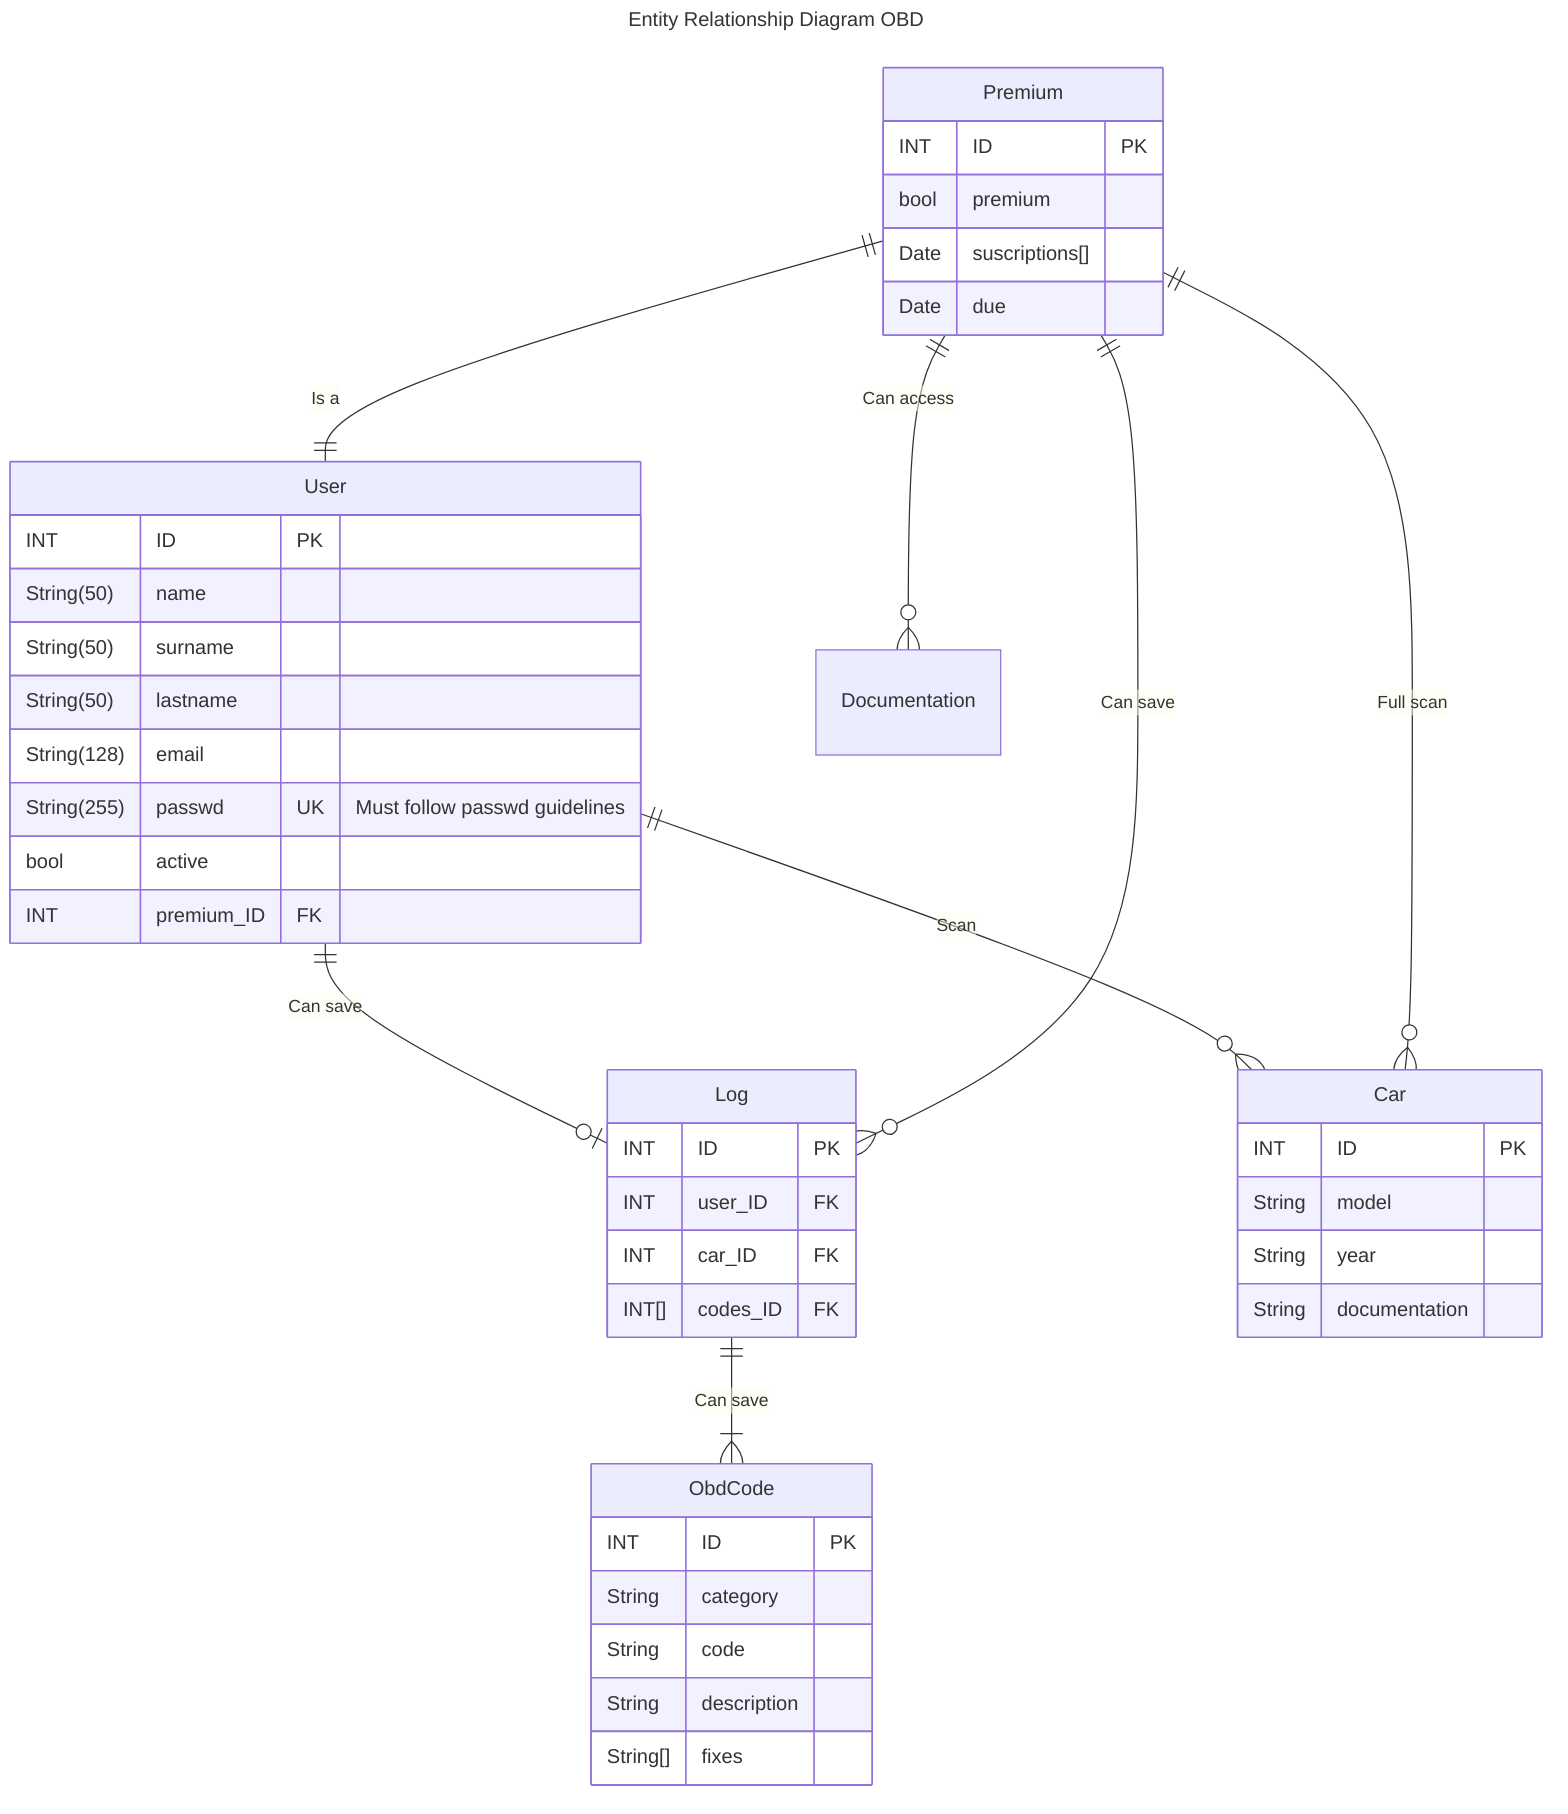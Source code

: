 ---
title: Entity Relationship Diagram OBD
---
erDiagram

  User {
    INT ID PK
    String(50) name
    String(50) surname
    String(50) lastname
    String(128) email
    String(255) passwd UK "Must follow passwd guidelines"
    bool active
    INT premium_ID FK
  }

  Premium {
    INT ID PK
    bool premium
    Date suscriptions[]
    Date due
  }

  Log {
    INT ID PK
    INT user_ID FK
    INT car_ID FK
    INT[] codes_ID FK
  }

  Car {
    INT ID PK
    String model
    String year
    String documentation
  }

  ObdCode {
    INT ID PK
    String category
    String code
    String description
    String[] fixes
  }

  %% Usuario
  User ||--o{ Car : "Scan"
  User ||--o| Log : "Can save"

  %% Premium
  Premium ||--|| User : "Is a"
  Premium ||--o{ Log : "Can save"
  Premium ||--o{ Car : "Full scan"
  Premium ||--o{ Documentation : "Can access"

  %% Logs
  Log ||--|{ ObdCode : "Can save"